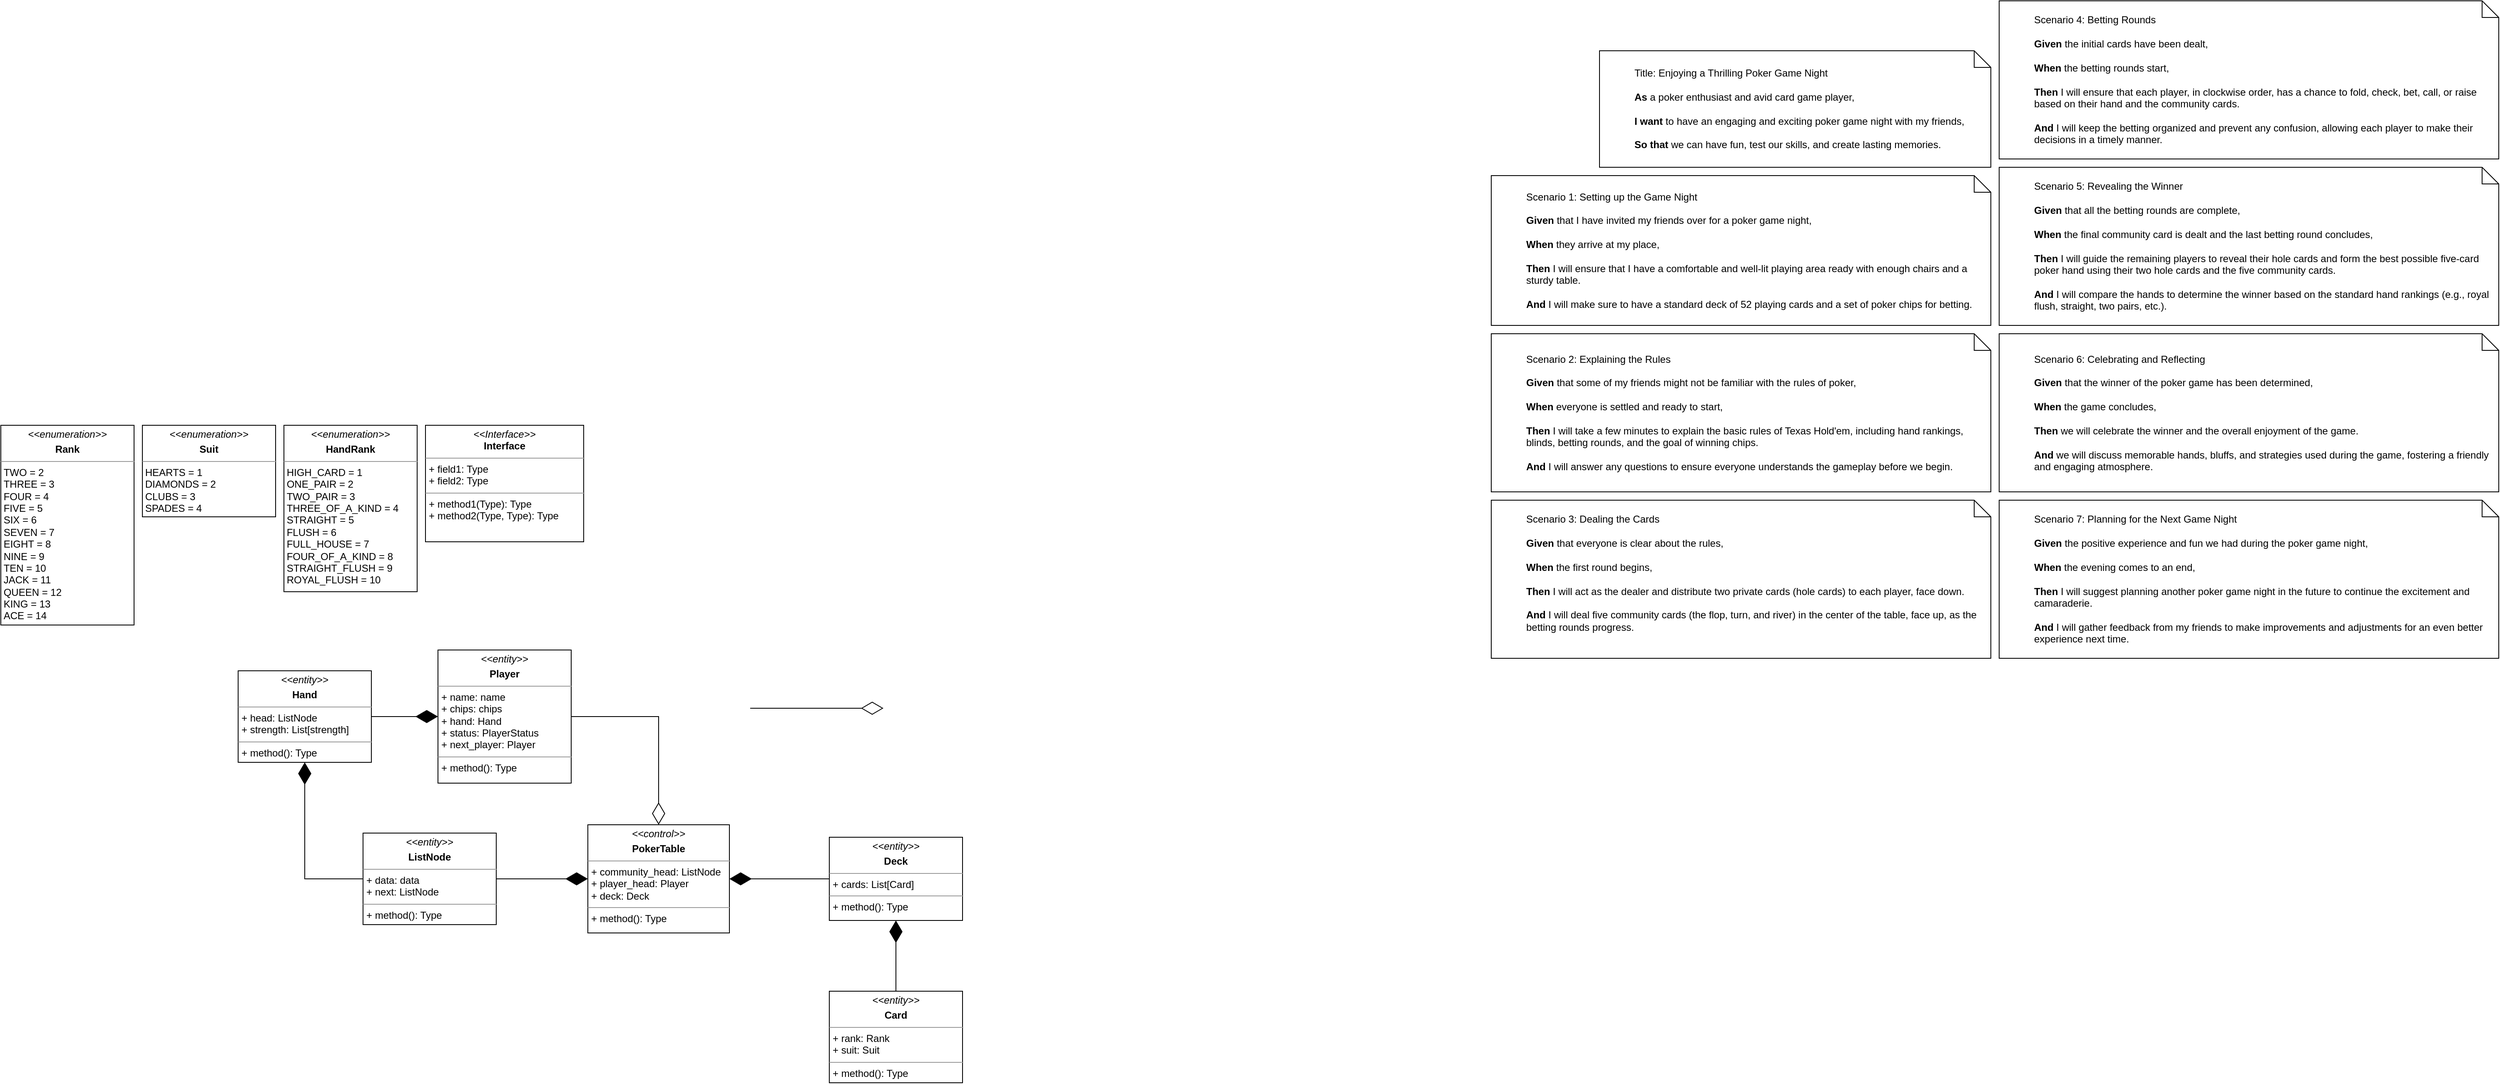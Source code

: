 <mxfile version="21.6.9" type="github">
  <diagram name="Page-1" id="uVypQQDLNSSu0vE7qaki">
    <mxGraphModel dx="3845" dy="2727" grid="1" gridSize="10" guides="1" tooltips="1" connect="1" arrows="1" fold="1" page="1" pageScale="1" pageWidth="850" pageHeight="1100" math="0" shadow="0">
      <root>
        <mxCell id="0" />
        <mxCell id="1" parent="0" />
        <mxCell id="7NxPG_Tq_mu3tRVLG-84-17" value="&lt;p style=&quot;margin:0px;margin-top:4px;text-align:center;&quot;&gt;&lt;i&gt;&amp;lt;&amp;lt;Interface&amp;gt;&amp;gt;&lt;/i&gt;&lt;br/&gt;&lt;b&gt;Interface&lt;/b&gt;&lt;/p&gt;&lt;hr size=&quot;1&quot;/&gt;&lt;p style=&quot;margin:0px;margin-left:4px;&quot;&gt;+ field1: Type&lt;br/&gt;+ field2: Type&lt;/p&gt;&lt;hr size=&quot;1&quot;/&gt;&lt;p style=&quot;margin:0px;margin-left:4px;&quot;&gt;+ method1(Type): Type&lt;br/&gt;+ method2(Type, Type): Type&lt;/p&gt;" style="verticalAlign=top;align=left;overflow=fill;fontSize=12;fontFamily=Helvetica;html=1;whiteSpace=wrap;" parent="1" vertex="1">
          <mxGeometry x="-250" y="-410" width="190" height="140" as="geometry" />
        </mxCell>
        <mxCell id="7NxPG_Tq_mu3tRVLG-84-18" value="&lt;p style=&quot;margin:0px;margin-top:4px;text-align:center;&quot;&gt;&lt;i style=&quot;border-color: var(--border-color);&quot;&gt;&amp;lt;&amp;lt;control&amp;gt;&amp;gt;&lt;/i&gt;&lt;b style=&quot;&quot;&gt;&lt;br&gt;&lt;/b&gt;&lt;/p&gt;&lt;p style=&quot;margin:0px;margin-top:4px;text-align:center;&quot;&gt;&lt;b&gt;PokerTable&lt;/b&gt;&lt;/p&gt;&lt;hr size=&quot;1&quot;&gt;&lt;p style=&quot;margin:0px;margin-left:4px;&quot;&gt;+ community_head: ListNode&lt;/p&gt;&lt;p style=&quot;margin:0px;margin-left:4px;&quot;&gt;+ player_head: Player&lt;br&gt;&lt;/p&gt;&lt;p style=&quot;margin:0px;margin-left:4px;&quot;&gt;+ deck: Deck&lt;/p&gt;&lt;hr size=&quot;1&quot;&gt;&lt;p style=&quot;margin:0px;margin-left:4px;&quot;&gt;+ method(): Type&lt;/p&gt;" style="verticalAlign=top;align=left;overflow=fill;fontSize=12;fontFamily=Helvetica;html=1;whiteSpace=wrap;" parent="1" vertex="1">
          <mxGeometry x="-55" y="70" width="170" height="130" as="geometry" />
        </mxCell>
        <mxCell id="7NxPG_Tq_mu3tRVLG-84-19" value="&lt;p style=&quot;margin:0px;margin-top:4px;text-align:center;&quot;&gt;&lt;i style=&quot;border-color: var(--border-color);&quot;&gt;&amp;lt;&amp;lt;entity&amp;gt;&amp;gt;&lt;/i&gt;&lt;b style=&quot;&quot;&gt;&lt;br&gt;&lt;/b&gt;&lt;/p&gt;&lt;p style=&quot;margin:0px;margin-top:4px;text-align:center;&quot;&gt;&lt;b&gt;Player&lt;/b&gt;&lt;/p&gt;&lt;hr size=&quot;1&quot;&gt;&lt;p style=&quot;margin:0px;margin-left:4px;&quot;&gt;+ name: name&lt;/p&gt;&lt;p style=&quot;margin:0px;margin-left:4px;&quot;&gt;+ chips: chips&lt;br&gt;&lt;/p&gt;&lt;p style=&quot;margin:0px;margin-left:4px;&quot;&gt;+ hand: Hand&lt;br&gt;&lt;/p&gt;&lt;p style=&quot;margin:0px;margin-left:4px;&quot;&gt;+ status: PlayerStatus&lt;br&gt;&lt;/p&gt;&lt;p style=&quot;margin:0px;margin-left:4px;&quot;&gt;+ next_player: Player&lt;br&gt;&lt;/p&gt;&lt;hr size=&quot;1&quot;&gt;&lt;p style=&quot;margin:0px;margin-left:4px;&quot;&gt;+ method(): Type&lt;/p&gt;" style="verticalAlign=top;align=left;overflow=fill;fontSize=12;fontFamily=Helvetica;html=1;whiteSpace=wrap;" parent="1" vertex="1">
          <mxGeometry x="-235" y="-140" width="160" height="160" as="geometry" />
        </mxCell>
        <mxCell id="7NxPG_Tq_mu3tRVLG-84-26" style="edgeStyle=orthogonalEdgeStyle;rounded=0;orthogonalLoop=1;jettySize=auto;html=1;exitX=0.5;exitY=1;exitDx=0;exitDy=0;" parent="1" edge="1">
          <mxGeometry relative="1" as="geometry">
            <mxPoint x="-470.0" y="-260" as="sourcePoint" />
            <mxPoint x="-470.0" y="-260" as="targetPoint" />
          </mxGeometry>
        </mxCell>
        <mxCell id="7NxPG_Tq_mu3tRVLG-84-27" value="&lt;p style=&quot;margin:0px;margin-top:4px;text-align:center;&quot;&gt;&lt;i style=&quot;border-color: var(--border-color);&quot;&gt;&amp;lt;&amp;lt;enumeration&amp;gt;&amp;gt;&lt;/i&gt;&lt;b style=&quot;&quot;&gt;&lt;br&gt;&lt;/b&gt;&lt;/p&gt;&lt;p style=&quot;margin:0px;margin-top:4px;text-align:center;&quot;&gt;&lt;b&gt;Rank&lt;/b&gt;&lt;/p&gt;&lt;hr size=&quot;1&quot;&gt;&amp;nbsp;TWO = 2&lt;br&gt;&amp;nbsp;THREE = 3&lt;br&gt;&amp;nbsp;FOUR = 4&lt;br&gt;&amp;nbsp;FIVE = 5&lt;br&gt;&amp;nbsp;SIX = 6&lt;br&gt;&amp;nbsp;SEVEN = 7&lt;br&gt;&amp;nbsp;EIGHT = 8&lt;br&gt;&amp;nbsp;NINE = 9&lt;br&gt;&amp;nbsp;TEN = 10&lt;br&gt;&amp;nbsp;JACK = 11&lt;br&gt;&amp;nbsp;QUEEN = 12&lt;br&gt;&amp;nbsp;KING = 13&lt;br&gt;&amp;nbsp;ACE = 14&lt;br&gt;&lt;br&gt;&lt;p style=&quot;margin:0px;margin-left:4px;&quot;&gt;&lt;/p&gt;" style="verticalAlign=top;align=left;overflow=fill;fontSize=12;fontFamily=Helvetica;html=1;whiteSpace=wrap;" parent="1" vertex="1">
          <mxGeometry x="-760" y="-410" width="160" height="240" as="geometry" />
        </mxCell>
        <mxCell id="7NxPG_Tq_mu3tRVLG-84-29" value="&lt;p style=&quot;margin:0px;margin-top:4px;text-align:center;&quot;&gt;&lt;i style=&quot;border-color: var(--border-color);&quot;&gt;&amp;lt;&amp;lt;entity&amp;gt;&amp;gt;&lt;/i&gt;&lt;b style=&quot;&quot;&gt;&lt;br&gt;&lt;/b&gt;&lt;/p&gt;&lt;p style=&quot;margin:0px;margin-top:4px;text-align:center;&quot;&gt;&lt;b&gt;ListNode&lt;/b&gt;&lt;/p&gt;&lt;hr size=&quot;1&quot;&gt;&lt;p style=&quot;margin:0px;margin-left:4px;&quot;&gt;+ data: data&lt;/p&gt;&lt;p style=&quot;margin: 0px 0px 0px 4px;&quot;&gt;+ next: ListNode&lt;br&gt;&lt;/p&gt;&lt;hr size=&quot;1&quot;&gt;&lt;p style=&quot;margin:0px;margin-left:4px;&quot;&gt;+ method(): Type&lt;/p&gt;" style="verticalAlign=top;align=left;overflow=fill;fontSize=12;fontFamily=Helvetica;html=1;whiteSpace=wrap;" parent="1" vertex="1">
          <mxGeometry x="-325" y="80" width="160" height="110" as="geometry" />
        </mxCell>
        <mxCell id="lx3yEEKkzTqISbTK3qfr-2" value="&lt;p style=&quot;margin:0px;margin-top:4px;text-align:center;&quot;&gt;&lt;i style=&quot;border-color: var(--border-color);&quot;&gt;&amp;lt;&amp;lt;enumeration&amp;gt;&amp;gt;&lt;/i&gt;&lt;b style=&quot;&quot;&gt;&lt;br&gt;&lt;/b&gt;&lt;/p&gt;&lt;p style=&quot;margin:0px;margin-top:4px;text-align:center;&quot;&gt;&lt;b&gt;Suit&lt;/b&gt;&lt;/p&gt;&lt;hr size=&quot;1&quot;&gt;&amp;nbsp;HEARTS = 1&lt;br style=&quot;border-color: var(--border-color);&quot;&gt;&amp;nbsp;DIAMONDS = 2&lt;br style=&quot;border-color: var(--border-color);&quot;&gt;&amp;nbsp;CLUBS = 3&lt;br style=&quot;border-color: var(--border-color);&quot;&gt;&amp;nbsp;SPADES = 4&lt;br&gt;&lt;br&gt;&lt;br&gt;&lt;p style=&quot;margin:0px;margin-left:4px;&quot;&gt;&lt;/p&gt;" style="verticalAlign=top;align=left;overflow=fill;fontSize=12;fontFamily=Helvetica;html=1;whiteSpace=wrap;" parent="1" vertex="1">
          <mxGeometry x="-590" y="-410" width="160" height="110" as="geometry" />
        </mxCell>
        <mxCell id="lx3yEEKkzTqISbTK3qfr-3" value="&lt;p style=&quot;margin:0px;margin-top:4px;text-align:center;&quot;&gt;&lt;i style=&quot;border-color: var(--border-color);&quot;&gt;&amp;lt;&amp;lt;enumeration&amp;gt;&amp;gt;&lt;/i&gt;&lt;b style=&quot;&quot;&gt;&lt;br&gt;&lt;/b&gt;&lt;/p&gt;&lt;p style=&quot;margin:0px;margin-top:4px;text-align:center;&quot;&gt;&lt;b style=&quot;border-color: var(--border-color);&quot;&gt;HandRank&lt;/b&gt;&lt;br&gt;&lt;/p&gt;&lt;hr size=&quot;1&quot;&gt;&amp;nbsp;HIGH_CARD = 1&lt;br style=&quot;border-color: var(--border-color);&quot;&gt;&amp;nbsp;ONE_PAIR = 2&lt;br style=&quot;border-color: var(--border-color);&quot;&gt;&amp;nbsp;TWO_PAIR = 3&lt;br style=&quot;border-color: var(--border-color);&quot;&gt;&amp;nbsp;THREE_OF_A_KIND = 4&lt;br&gt;&amp;nbsp;STRAIGHT = 5&lt;br&gt;&amp;nbsp;FLUSH = 6&lt;br&gt;&amp;nbsp;FULL_HOUSE = 7&lt;br&gt;&amp;nbsp;FOUR_OF_A_KIND = 8&lt;br style=&quot;border-color: var(--border-color);&quot;&gt;&amp;nbsp;STRAIGHT_FLUSH = 9&lt;br&gt;&amp;nbsp;ROYAL_FLUSH = 10&lt;br style=&quot;border-color: var(--border-color);&quot;&gt;&lt;p style=&quot;margin:0px;margin-left:4px;&quot;&gt;&lt;/p&gt;" style="verticalAlign=top;align=left;overflow=fill;fontSize=12;fontFamily=Helvetica;html=1;whiteSpace=wrap;" parent="1" vertex="1">
          <mxGeometry x="-420" y="-410" width="160" height="200" as="geometry" />
        </mxCell>
        <mxCell id="lx3yEEKkzTqISbTK3qfr-10" value="&lt;p style=&quot;margin:0px;margin-top:4px;text-align:center;&quot;&gt;&lt;i style=&quot;border-color: var(--border-color);&quot;&gt;&amp;lt;&amp;lt;entity&amp;gt;&amp;gt;&lt;/i&gt;&lt;b style=&quot;&quot;&gt;&lt;br&gt;&lt;/b&gt;&lt;/p&gt;&lt;p style=&quot;margin:0px;margin-top:4px;text-align:center;&quot;&gt;&lt;b&gt;Deck&lt;/b&gt;&lt;/p&gt;&lt;hr size=&quot;1&quot;&gt;&lt;p style=&quot;margin:0px;margin-left:4px;&quot;&gt;+ cards: List[Card]&lt;/p&gt;&lt;hr size=&quot;1&quot;&gt;&lt;p style=&quot;margin:0px;margin-left:4px;&quot;&gt;+ method(): Type&lt;/p&gt;" style="verticalAlign=top;align=left;overflow=fill;fontSize=12;fontFamily=Helvetica;html=1;whiteSpace=wrap;" parent="1" vertex="1">
          <mxGeometry x="235" y="85" width="160" height="100" as="geometry" />
        </mxCell>
        <mxCell id="lx3yEEKkzTqISbTK3qfr-11" value="&lt;p style=&quot;margin:0px;margin-top:4px;text-align:center;&quot;&gt;&lt;i style=&quot;border-color: var(--border-color);&quot;&gt;&amp;lt;&amp;lt;entity&amp;gt;&amp;gt;&lt;/i&gt;&lt;b style=&quot;&quot;&gt;&lt;br&gt;&lt;/b&gt;&lt;/p&gt;&lt;p style=&quot;margin:0px;margin-top:4px;text-align:center;&quot;&gt;&lt;b&gt;Hand&lt;/b&gt;&lt;/p&gt;&lt;hr size=&quot;1&quot;&gt;&lt;p style=&quot;border-color: var(--border-color); margin: 0px 0px 0px 4px;&quot;&gt;+ head: ListNode&lt;/p&gt;&lt;p style=&quot;border-color: var(--border-color); margin: 0px 0px 0px 4px;&quot;&gt;+ strength: List[strength]&lt;/p&gt;&lt;hr size=&quot;1&quot;&gt;&lt;p style=&quot;margin:0px;margin-left:4px;&quot;&gt;+ method(): Type&lt;/p&gt;" style="verticalAlign=top;align=left;overflow=fill;fontSize=12;fontFamily=Helvetica;html=1;whiteSpace=wrap;" parent="1" vertex="1">
          <mxGeometry x="-475" y="-115" width="160" height="110" as="geometry" />
        </mxCell>
        <mxCell id="lx3yEEKkzTqISbTK3qfr-12" value="&lt;p style=&quot;margin:0px;margin-top:4px;text-align:center;&quot;&gt;&lt;i style=&quot;border-color: var(--border-color);&quot;&gt;&amp;lt;&amp;lt;entity&amp;gt;&amp;gt;&lt;/i&gt;&lt;b style=&quot;&quot;&gt;&lt;br&gt;&lt;/b&gt;&lt;/p&gt;&lt;p style=&quot;margin:0px;margin-top:4px;text-align:center;&quot;&gt;&lt;b style=&quot;border-color: var(--border-color);&quot;&gt;Card&lt;/b&gt;&lt;br&gt;&lt;/p&gt;&lt;hr size=&quot;1&quot;&gt;&lt;p style=&quot;border-color: var(--border-color); margin: 0px 0px 0px 4px;&quot;&gt;+ rank: Rank&lt;/p&gt;&lt;p style=&quot;border-color: var(--border-color); margin: 0px 0px 0px 4px;&quot;&gt;+ suit: Suit&lt;/p&gt;&lt;hr size=&quot;1&quot;&gt;&lt;p style=&quot;margin:0px;margin-left:4px;&quot;&gt;+ method(): Type&lt;/p&gt;" style="verticalAlign=top;align=left;overflow=fill;fontSize=12;fontFamily=Helvetica;html=1;whiteSpace=wrap;" parent="1" vertex="1">
          <mxGeometry x="235" y="270" width="160" height="110" as="geometry" />
        </mxCell>
        <mxCell id="lx3yEEKkzTqISbTK3qfr-14" value="" style="endArrow=diamondThin;endFill=1;endSize=24;html=1;rounded=0;exitX=0.5;exitY=0;exitDx=0;exitDy=0;entryX=0.5;entryY=1;entryDx=0;entryDy=0;" parent="1" source="lx3yEEKkzTqISbTK3qfr-12" target="lx3yEEKkzTqISbTK3qfr-10" edge="1">
          <mxGeometry width="160" relative="1" as="geometry">
            <mxPoint x="260" y="330" as="sourcePoint" />
            <mxPoint x="340" y="310" as="targetPoint" />
          </mxGeometry>
        </mxCell>
        <mxCell id="lx3yEEKkzTqISbTK3qfr-15" value="" style="endArrow=diamondThin;endFill=0;endSize=24;html=1;rounded=0;" parent="1" edge="1">
          <mxGeometry width="160" relative="1" as="geometry">
            <mxPoint x="140" y="-70" as="sourcePoint" />
            <mxPoint x="300" y="-70" as="targetPoint" />
          </mxGeometry>
        </mxCell>
        <mxCell id="lx3yEEKkzTqISbTK3qfr-17" value="" style="endArrow=diamondThin;endFill=1;endSize=24;html=1;rounded=0;entryX=0;entryY=0.5;entryDx=0;entryDy=0;exitX=1;exitY=0.5;exitDx=0;exitDy=0;" parent="1" source="lx3yEEKkzTqISbTK3qfr-11" target="7NxPG_Tq_mu3tRVLG-84-19" edge="1">
          <mxGeometry width="160" relative="1" as="geometry">
            <mxPoint x="-345" y="255" as="sourcePoint" />
            <mxPoint x="-185" y="255" as="targetPoint" />
          </mxGeometry>
        </mxCell>
        <mxCell id="lx3yEEKkzTqISbTK3qfr-20" value="" style="endArrow=diamondThin;endFill=1;endSize=24;html=1;rounded=0;entryX=1;entryY=0.5;entryDx=0;entryDy=0;exitX=0;exitY=0.5;exitDx=0;exitDy=0;" parent="1" source="lx3yEEKkzTqISbTK3qfr-10" target="7NxPG_Tq_mu3tRVLG-84-18" edge="1">
          <mxGeometry width="160" relative="1" as="geometry">
            <mxPoint x="-5" y="250" as="sourcePoint" />
            <mxPoint x="155" y="250" as="targetPoint" />
            <Array as="points" />
          </mxGeometry>
        </mxCell>
        <mxCell id="lx3yEEKkzTqISbTK3qfr-21" value="" style="endArrow=diamondThin;endFill=0;endSize=24;html=1;rounded=0;entryX=0.5;entryY=0;entryDx=0;entryDy=0;exitX=1;exitY=0.5;exitDx=0;exitDy=0;" parent="1" source="7NxPG_Tq_mu3tRVLG-84-19" target="7NxPG_Tq_mu3tRVLG-84-18" edge="1">
          <mxGeometry width="160" relative="1" as="geometry">
            <mxPoint x="-5" y="-70" as="sourcePoint" />
            <mxPoint x="155" y="-70" as="targetPoint" />
            <Array as="points">
              <mxPoint x="30" y="-60" />
            </Array>
          </mxGeometry>
        </mxCell>
        <mxCell id="BQRaxgCQvnD2v8AD4hpp-1" value="" style="endArrow=diamondThin;endFill=1;endSize=24;html=1;rounded=0;entryX=0.5;entryY=1;entryDx=0;entryDy=0;exitX=0;exitY=0.5;exitDx=0;exitDy=0;" edge="1" parent="1" source="7NxPG_Tq_mu3tRVLG-84-29" target="lx3yEEKkzTqISbTK3qfr-11">
          <mxGeometry width="160" relative="1" as="geometry">
            <mxPoint x="-325" y="70" as="sourcePoint" />
            <mxPoint x="-235" y="70" as="targetPoint" />
            <Array as="points">
              <mxPoint x="-395" y="135" />
            </Array>
          </mxGeometry>
        </mxCell>
        <mxCell id="BQRaxgCQvnD2v8AD4hpp-2" value="" style="endArrow=diamondThin;endFill=1;endSize=24;html=1;rounded=0;entryX=0;entryY=0.5;entryDx=0;entryDy=0;exitX=1;exitY=0.5;exitDx=0;exitDy=0;" edge="1" parent="1" source="7NxPG_Tq_mu3tRVLG-84-29" target="7NxPG_Tq_mu3tRVLG-84-18">
          <mxGeometry width="160" relative="1" as="geometry">
            <mxPoint x="-165" y="140" as="sourcePoint" />
            <mxPoint x="-75" y="140" as="targetPoint" />
          </mxGeometry>
        </mxCell>
        <mxCell id="BQRaxgCQvnD2v8AD4hpp-8" value="&lt;blockquote style=&quot;margin: 0 0 0 40px; border: none; padding: 0px;&quot;&gt;&lt;div&gt;Title: Enjoying a Thrilling Poker Game Night&lt;/div&gt;&lt;div&gt;&lt;span style=&quot;font-size: 12px;&quot;&gt;&lt;br&gt;&lt;/span&gt;&lt;/div&gt;&lt;div&gt;&lt;span style=&quot;font-size: 12px;&quot;&gt;&lt;b&gt;As&lt;/b&gt; a poker enthusiast and avid card game player,&lt;/span&gt;&lt;/div&gt;&lt;div&gt;&lt;span style=&quot;font-size: 12px;&quot;&gt;&lt;br&gt;&lt;/span&gt;&lt;/div&gt;&lt;div&gt;&lt;span style=&quot;font-size: 12px;&quot;&gt;&lt;b&gt;I want&lt;/b&gt; to have an engaging and exciting poker game night with my friends,&lt;/span&gt;&lt;/div&gt;&lt;div&gt;&lt;span style=&quot;font-size: 12px;&quot;&gt;&lt;br&gt;&lt;/span&gt;&lt;/div&gt;&lt;div&gt;&lt;span style=&quot;font-size: 12px;&quot;&gt;&lt;b&gt;So that&lt;/b&gt; we can have fun, test our skills, and create lasting memories.&lt;/span&gt;&lt;/div&gt;&lt;/blockquote&gt;" style="shape=note;size=20;whiteSpace=wrap;html=1;align=left;" vertex="1" parent="1">
          <mxGeometry x="1160" y="-860" width="470" height="140" as="geometry" />
        </mxCell>
        <mxCell id="BQRaxgCQvnD2v8AD4hpp-9" value="&lt;blockquote style=&quot;margin: 0 0 0 40px; border: none; padding: 0px;&quot;&gt;&lt;div style=&quot;&quot;&gt;Scenario 1: Setting up the Game Night&lt;/div&gt;&lt;div style=&quot;&quot;&gt;&lt;br&gt;&lt;/div&gt;&lt;div&gt;&lt;b&gt;Given&lt;/b&gt; that I have invited my friends over for a poker game night,&lt;/div&gt;&lt;div style=&quot;&quot;&gt;&lt;br&gt;&lt;/div&gt;&lt;div&gt;&lt;span style=&quot;font-size: 12px;&quot;&gt;&lt;b&gt;When&lt;/b&gt; they arrive at my place,&lt;/span&gt;&lt;/div&gt;&lt;div&gt;&lt;span style=&quot;font-size: 12px;&quot;&gt;&lt;br&gt;&lt;/span&gt;&lt;/div&gt;&lt;div&gt;&lt;span style=&quot;font-size: 12px;&quot;&gt;&lt;b&gt;Then&lt;/b&gt; I will ensure that I have a comfortable and well-lit playing area ready with enough chairs and a sturdy table.&lt;/span&gt;&lt;/div&gt;&lt;div&gt;&lt;span style=&quot;font-size: 12px;&quot;&gt;&lt;br&gt;&lt;/span&gt;&lt;/div&gt;&lt;div&gt;&lt;span style=&quot;font-size: 12px;&quot;&gt;&lt;b&gt;And&lt;/b&gt; I will make sure to have a standard deck of 52 playing cards and a set of poker chips for betting.&lt;/span&gt;&lt;/div&gt;&lt;/blockquote&gt;" style="shape=note;size=20;whiteSpace=wrap;html=1;align=left;" vertex="1" parent="1">
          <mxGeometry x="1030" y="-710" width="600" height="180" as="geometry" />
        </mxCell>
        <mxCell id="BQRaxgCQvnD2v8AD4hpp-10" value="&lt;blockquote style=&quot;margin: 0 0 0 40px; border: none; padding: 0px;&quot;&gt;&lt;div style=&quot;&quot;&gt;&lt;div&gt;Scenario 2: Explaining the Rules&lt;/div&gt;&lt;/div&gt;&lt;div style=&quot;&quot;&gt;&lt;div&gt;&lt;span style=&quot;font-size: 12px;&quot;&gt;&lt;br&gt;&lt;/span&gt;&lt;/div&gt;&lt;/div&gt;&lt;div style=&quot;&quot;&gt;&lt;div&gt;&lt;span style=&quot;font-size: 12px;&quot;&gt;&lt;b&gt;Given&lt;/b&gt; that some of my friends might not be familiar with the rules of poker,&lt;/span&gt;&lt;/div&gt;&lt;/div&gt;&lt;div style=&quot;&quot;&gt;&lt;div&gt;&lt;span style=&quot;font-size: 12px;&quot;&gt;&lt;br&gt;&lt;/span&gt;&lt;/div&gt;&lt;/div&gt;&lt;div style=&quot;&quot;&gt;&lt;div&gt;&lt;span style=&quot;font-size: 12px;&quot;&gt;&lt;b&gt;When&lt;/b&gt; everyone is settled and ready to start,&lt;/span&gt;&lt;/div&gt;&lt;/div&gt;&lt;div style=&quot;&quot;&gt;&lt;div&gt;&lt;span style=&quot;font-size: 12px;&quot;&gt;&lt;br&gt;&lt;/span&gt;&lt;/div&gt;&lt;/div&gt;&lt;div style=&quot;&quot;&gt;&lt;div&gt;&lt;span style=&quot;font-size: 12px;&quot;&gt;&lt;b&gt;Then&lt;/b&gt; I will take a few minutes to explain the basic rules of Texas Hold&#39;em, including hand rankings, blinds, betting&amp;nbsp;&lt;/span&gt;&lt;span style=&quot;background-color: initial;&quot;&gt;rounds, and the goal of winning chips.&lt;/span&gt;&lt;/div&gt;&lt;/div&gt;&lt;div style=&quot;&quot;&gt;&lt;div&gt;&lt;span style=&quot;font-size: 12px;&quot;&gt;&lt;br&gt;&lt;/span&gt;&lt;/div&gt;&lt;/div&gt;&lt;div style=&quot;&quot;&gt;&lt;div&gt;&lt;span style=&quot;font-size: 12px;&quot;&gt;&lt;b&gt;And&lt;/b&gt; I will answer any questions to ensure everyone understands the gameplay before we begin.&lt;/span&gt;&lt;/div&gt;&lt;/div&gt;&lt;/blockquote&gt;" style="shape=note;size=20;whiteSpace=wrap;html=1;align=left;" vertex="1" parent="1">
          <mxGeometry x="1030" y="-520" width="600" height="190" as="geometry" />
        </mxCell>
        <mxCell id="BQRaxgCQvnD2v8AD4hpp-11" value="&lt;blockquote style=&quot;margin: 0 0 0 40px; border: none; padding: 0px;&quot;&gt;&lt;div style=&quot;&quot;&gt;&lt;div&gt;Scenario 3: Dealing the Cards&lt;/div&gt;&lt;div&gt;&lt;span style=&quot;font-size: 12px;&quot;&gt;&lt;br&gt;&lt;/span&gt;&lt;/div&gt;&lt;div&gt;&lt;span style=&quot;font-size: 12px;&quot;&gt;&lt;b&gt;Given&lt;/b&gt; that everyone is clear about the rules,&lt;/span&gt;&lt;/div&gt;&lt;div&gt;&lt;span style=&quot;font-size: 12px;&quot;&gt;&lt;br&gt;&lt;/span&gt;&lt;/div&gt;&lt;div&gt;&lt;span style=&quot;font-size: 12px;&quot;&gt;&lt;b&gt;When&lt;/b&gt; the first round begins,&lt;/span&gt;&lt;/div&gt;&lt;div&gt;&lt;span style=&quot;font-size: 12px;&quot;&gt;&lt;br&gt;&lt;/span&gt;&lt;/div&gt;&lt;div&gt;&lt;span style=&quot;font-size: 12px;&quot;&gt;&lt;b&gt;Then&lt;/b&gt; I will act as the dealer and distribute two private cards (hole cards) to each player, face down.&lt;/span&gt;&lt;/div&gt;&lt;div&gt;&lt;span style=&quot;font-size: 12px;&quot;&gt;&lt;br&gt;&lt;/span&gt;&lt;/div&gt;&lt;div&gt;&lt;span style=&quot;font-size: 12px;&quot;&gt;&lt;b&gt;And&lt;/b&gt; I will deal five community cards (the flop, turn, and river) in the center of the table, face up, as the betting rounds progress.&lt;/span&gt;&lt;/div&gt;&lt;div style=&quot;&quot;&gt;&lt;br&gt;&lt;/div&gt;&lt;/div&gt;&lt;/blockquote&gt;" style="shape=note;size=20;whiteSpace=wrap;html=1;align=left;" vertex="1" parent="1">
          <mxGeometry x="1030" y="-320" width="600" height="190" as="geometry" />
        </mxCell>
        <mxCell id="BQRaxgCQvnD2v8AD4hpp-12" value="&lt;blockquote style=&quot;margin: 0 0 0 40px; border: none; padding: 0px;&quot;&gt;&lt;div style=&quot;&quot;&gt;&lt;div&gt;&lt;div&gt;Scenario 4: Betting Rounds&lt;/div&gt;&lt;div&gt;&lt;span style=&quot;font-size: 12px;&quot;&gt;&lt;br&gt;&lt;/span&gt;&lt;/div&gt;&lt;div&gt;&lt;span style=&quot;font-size: 12px;&quot;&gt;&lt;b&gt;Given&lt;/b&gt; the initial cards have been dealt,&lt;/span&gt;&lt;/div&gt;&lt;div&gt;&lt;span style=&quot;font-size: 12px;&quot;&gt;&lt;br&gt;&lt;/span&gt;&lt;/div&gt;&lt;div&gt;&lt;span style=&quot;font-size: 12px;&quot;&gt;&lt;b&gt;When&lt;/b&gt; the betting rounds start,&lt;/span&gt;&lt;/div&gt;&lt;div&gt;&lt;span style=&quot;font-size: 12px;&quot;&gt;&lt;br&gt;&lt;/span&gt;&lt;/div&gt;&lt;div&gt;&lt;span style=&quot;font-size: 12px;&quot;&gt;&lt;b&gt;Then&lt;/b&gt; I will ensure that each player, in clockwise order, has a chance to fold, check, bet, call, or raise based on their hand and the community cards.&lt;/span&gt;&lt;/div&gt;&lt;div&gt;&lt;span style=&quot;font-size: 12px;&quot;&gt;&lt;br&gt;&lt;/span&gt;&lt;/div&gt;&lt;div&gt;&lt;span style=&quot;font-size: 12px;&quot;&gt;&lt;b&gt;And&lt;/b&gt; I will keep the betting organized and prevent any confusion, allowing each player to make their decisions in a timely manner.&lt;/span&gt;&lt;/div&gt;&lt;/div&gt;&lt;/div&gt;&lt;/blockquote&gt;" style="shape=note;size=20;whiteSpace=wrap;html=1;align=left;" vertex="1" parent="1">
          <mxGeometry x="1640" y="-920" width="600" height="190" as="geometry" />
        </mxCell>
        <mxCell id="BQRaxgCQvnD2v8AD4hpp-13" value="&lt;blockquote style=&quot;margin: 0 0 0 40px; border: none; padding: 0px;&quot;&gt;&lt;div style=&quot;&quot;&gt;&lt;div&gt;Scenario 5: Revealing the Winner&lt;/div&gt;&lt;div&gt;&lt;span style=&quot;font-size: 12px;&quot;&gt;&lt;br&gt;&lt;/span&gt;&lt;/div&gt;&lt;div&gt;&lt;span style=&quot;font-size: 12px;&quot;&gt;&lt;b&gt;Given&lt;/b&gt; that all the betting rounds are complete,&lt;/span&gt;&lt;/div&gt;&lt;div&gt;&lt;span style=&quot;font-size: 12px;&quot;&gt;&lt;br&gt;&lt;/span&gt;&lt;/div&gt;&lt;div&gt;&lt;span style=&quot;font-size: 12px;&quot;&gt;&lt;b&gt;When&lt;/b&gt; the final community card is dealt and the last betting round concludes,&lt;/span&gt;&lt;/div&gt;&lt;div&gt;&lt;span style=&quot;font-size: 12px;&quot;&gt;&lt;br&gt;&lt;/span&gt;&lt;/div&gt;&lt;div&gt;&lt;span style=&quot;font-size: 12px;&quot;&gt;&lt;b&gt;Then&lt;/b&gt; I will guide the remaining players to reveal their hole cards and form the best possible five-card poker hand using their two hole cards and the five community cards.&lt;/span&gt;&lt;/div&gt;&lt;div&gt;&lt;span style=&quot;font-size: 12px;&quot;&gt;&lt;br&gt;&lt;/span&gt;&lt;/div&gt;&lt;div&gt;&lt;span style=&quot;font-size: 12px;&quot;&gt;&lt;b&gt;And&lt;/b&gt; I will compare the hands to determine the winner based on the standard hand rankings (e.g., royal flush, straight, two pairs, etc.).&lt;/span&gt;&lt;/div&gt;&lt;/div&gt;&lt;/blockquote&gt;" style="shape=note;size=20;whiteSpace=wrap;html=1;align=left;" vertex="1" parent="1">
          <mxGeometry x="1640" y="-720" width="600" height="190" as="geometry" />
        </mxCell>
        <mxCell id="BQRaxgCQvnD2v8AD4hpp-14" value="&lt;blockquote style=&quot;margin: 0 0 0 40px; border: none; padding: 0px;&quot;&gt;&lt;div style=&quot;&quot;&gt;&lt;div&gt;Scenario 6: Celebrating and Reflecting&lt;/div&gt;&lt;div&gt;&lt;span style=&quot;font-size: 12px;&quot;&gt;&lt;br&gt;&lt;/span&gt;&lt;/div&gt;&lt;div&gt;&lt;span style=&quot;font-size: 12px;&quot;&gt;&lt;b&gt;Given&lt;/b&gt; that the winner of the poker game has been determined,&lt;/span&gt;&lt;/div&gt;&lt;div&gt;&lt;span style=&quot;font-size: 12px;&quot;&gt;&lt;br&gt;&lt;/span&gt;&lt;/div&gt;&lt;div&gt;&lt;span style=&quot;font-size: 12px;&quot;&gt;&lt;b&gt;When&lt;/b&gt; the game concludes,&lt;/span&gt;&lt;/div&gt;&lt;div&gt;&lt;span style=&quot;font-size: 12px;&quot;&gt;&lt;br&gt;&lt;/span&gt;&lt;/div&gt;&lt;div&gt;&lt;span style=&quot;font-size: 12px;&quot;&gt;&lt;b&gt;Then&lt;/b&gt; we will celebrate the winner and the overall enjoyment of the game.&lt;/span&gt;&lt;/div&gt;&lt;div&gt;&lt;span style=&quot;font-size: 12px;&quot;&gt;&lt;br&gt;&lt;/span&gt;&lt;/div&gt;&lt;div&gt;&lt;span style=&quot;font-size: 12px;&quot;&gt;&lt;b&gt;And&lt;/b&gt; we will discuss memorable hands, bluffs, and strategies used during the game, fostering a friendly and engaging atmosphere.&lt;/span&gt;&lt;/div&gt;&lt;/div&gt;&lt;/blockquote&gt;" style="shape=note;size=20;whiteSpace=wrap;html=1;align=left;" vertex="1" parent="1">
          <mxGeometry x="1640" y="-520" width="600" height="190" as="geometry" />
        </mxCell>
        <mxCell id="BQRaxgCQvnD2v8AD4hpp-15" value="&lt;blockquote style=&quot;margin: 0 0 0 40px; border: none; padding: 0px;&quot;&gt;&lt;div style=&quot;&quot;&gt;&lt;div&gt;Scenario 7: Planning for the Next Game Night&lt;/div&gt;&lt;div&gt;&lt;span style=&quot;font-size: 12px;&quot;&gt;&lt;br&gt;&lt;/span&gt;&lt;/div&gt;&lt;div&gt;&lt;span style=&quot;font-size: 12px;&quot;&gt;&lt;b&gt;Given&lt;/b&gt; the positive experience and fun we had during the poker game night,&lt;/span&gt;&lt;/div&gt;&lt;div&gt;&lt;span style=&quot;font-size: 12px;&quot;&gt;&lt;br&gt;&lt;/span&gt;&lt;/div&gt;&lt;div&gt;&lt;span style=&quot;font-size: 12px;&quot;&gt;&lt;b&gt;When&lt;/b&gt; the evening comes to an end,&lt;/span&gt;&lt;/div&gt;&lt;div&gt;&lt;span style=&quot;font-size: 12px;&quot;&gt;&lt;br&gt;&lt;/span&gt;&lt;/div&gt;&lt;div&gt;&lt;span style=&quot;font-size: 12px;&quot;&gt;&lt;b&gt;Then&lt;/b&gt; I will suggest planning another poker game night in the future to continue the excitement and camaraderie.&lt;/span&gt;&lt;/div&gt;&lt;div&gt;&lt;span style=&quot;font-size: 12px;&quot;&gt;&lt;br&gt;&lt;/span&gt;&lt;/div&gt;&lt;div&gt;&lt;span style=&quot;font-size: 12px;&quot;&gt;&lt;b&gt;And&lt;/b&gt; I will gather feedback from my friends to make improvements and adjustments for an even better experience next time.&lt;/span&gt;&lt;/div&gt;&lt;/div&gt;&lt;/blockquote&gt;" style="shape=note;size=20;whiteSpace=wrap;html=1;align=left;" vertex="1" parent="1">
          <mxGeometry x="1640" y="-320" width="600" height="190" as="geometry" />
        </mxCell>
      </root>
    </mxGraphModel>
  </diagram>
</mxfile>
